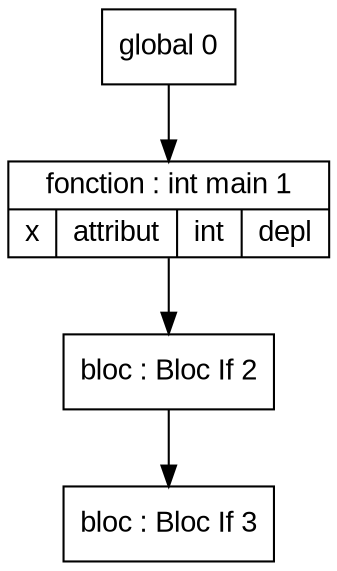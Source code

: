 digraph "tds"{

	node [fontname="Arial"];

	N3 [shape=record label="{ bloc : Bloc If  3
	}"];

	N2 [shape=record label="{ bloc : Bloc If  2
	}"];

	N1 [shape=record label="{ fonction : int main 1
	| { x | attribut | int | depl }
	}"];

	N0 [shape=record label="{ global 0
	}"];


	N0 -> N1; 
	N1 -> N2; 
	N2 -> N3; 
}
